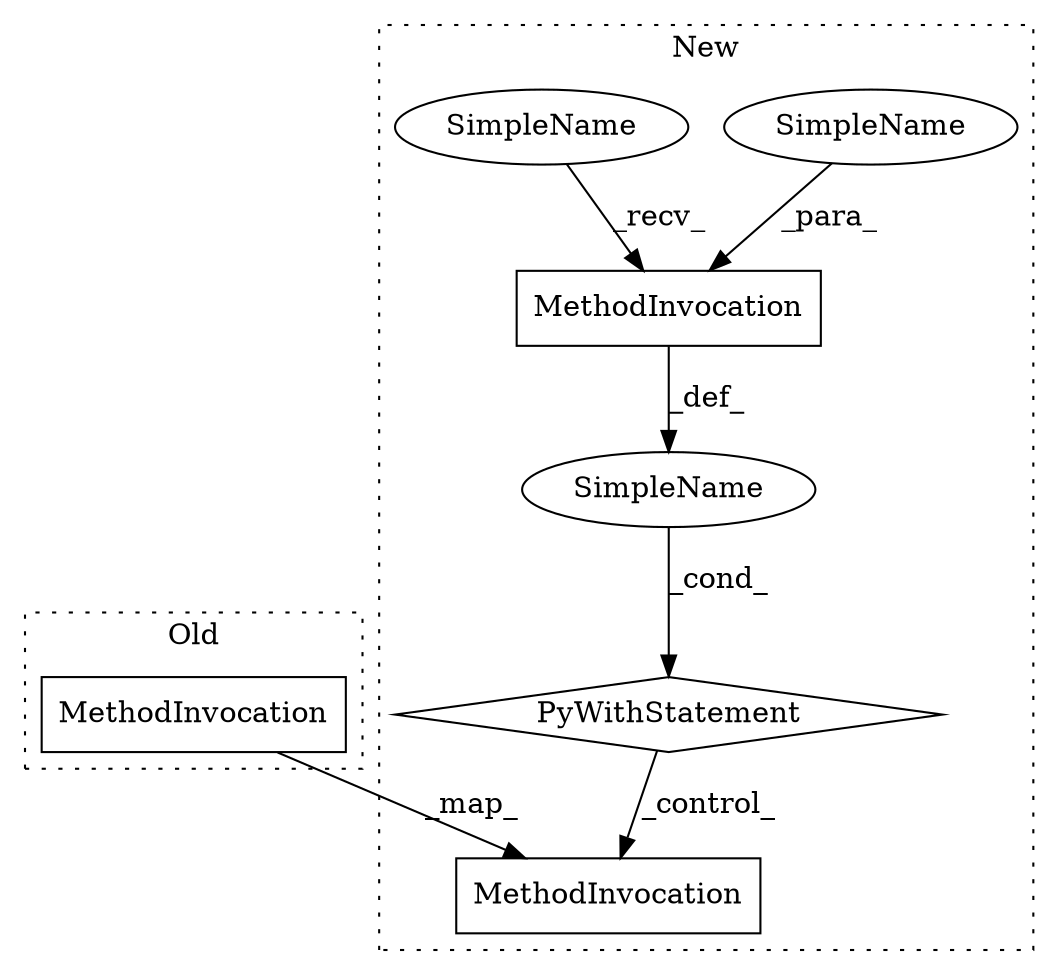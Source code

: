 digraph G {
subgraph cluster0 {
2 [label="MethodInvocation" a="32" s="2773,2799" l="18,1" shape="box"];
label = "Old";
style="dotted";
}
subgraph cluster1 {
1 [label="MethodInvocation" a="32" s="2903,2924" l="6,1" shape="box"];
3 [label="MethodInvocation" a="32" s="2935,2961" l="18,1" shape="box"];
4 [label="SimpleName" a="42" s="2909" l="15" shape="ellipse"];
5 [label="SimpleName" a="42" s="" l="" shape="ellipse"];
6 [label="SimpleName" a="42" s="2896" l="6" shape="ellipse"];
7 [label="PyWithStatement" a="104" s="2886,2925" l="10,2" shape="diamond"];
label = "New";
style="dotted";
}
1 -> 5 [label="_def_"];
2 -> 3 [label="_map_"];
4 -> 1 [label="_para_"];
5 -> 7 [label="_cond_"];
6 -> 1 [label="_recv_"];
7 -> 3 [label="_control_"];
}
